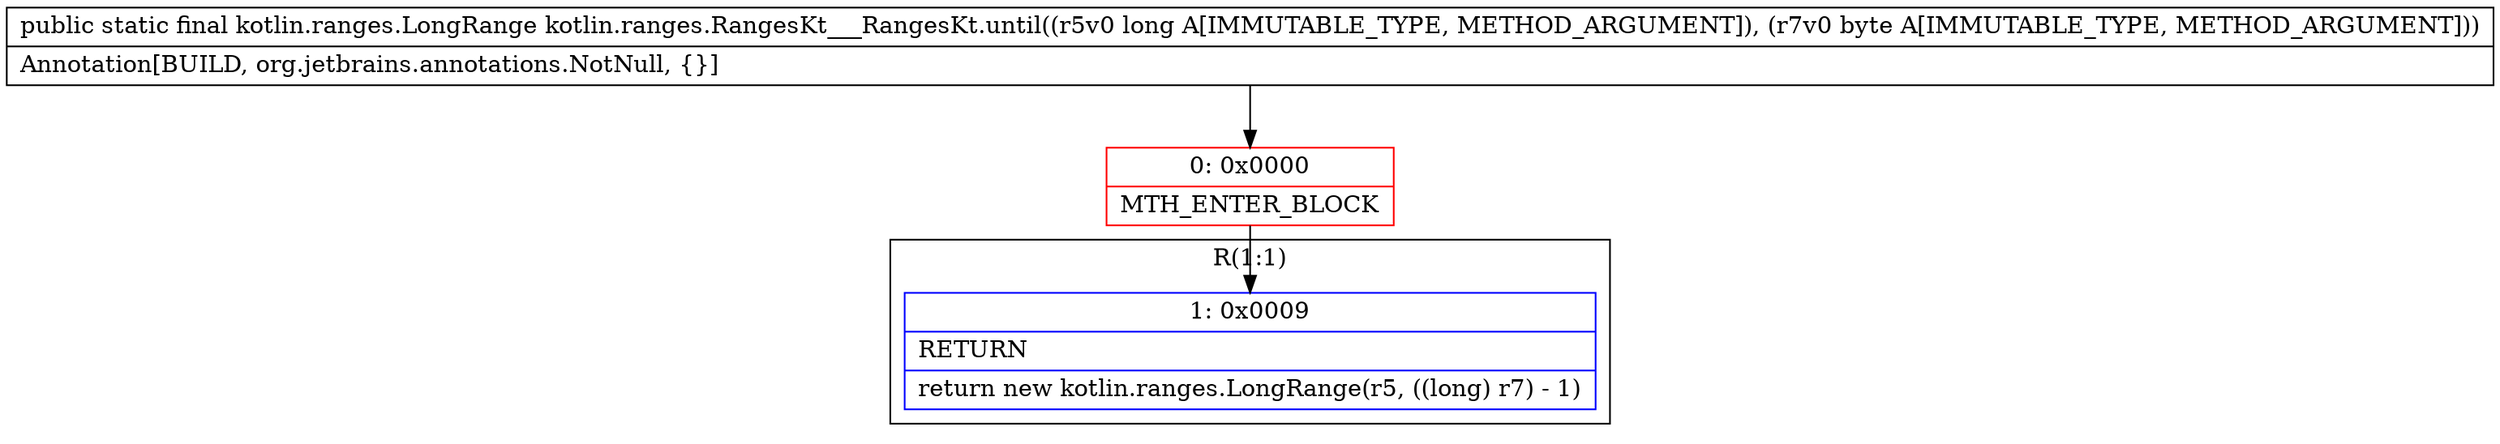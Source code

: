 digraph "CFG forkotlin.ranges.RangesKt___RangesKt.until(JB)Lkotlin\/ranges\/LongRange;" {
subgraph cluster_Region_1156575959 {
label = "R(1:1)";
node [shape=record,color=blue];
Node_1 [shape=record,label="{1\:\ 0x0009|RETURN\l|return new kotlin.ranges.LongRange(r5, ((long) r7) \- 1)\l}"];
}
Node_0 [shape=record,color=red,label="{0\:\ 0x0000|MTH_ENTER_BLOCK\l}"];
MethodNode[shape=record,label="{public static final kotlin.ranges.LongRange kotlin.ranges.RangesKt___RangesKt.until((r5v0 long A[IMMUTABLE_TYPE, METHOD_ARGUMENT]), (r7v0 byte A[IMMUTABLE_TYPE, METHOD_ARGUMENT]))  | Annotation[BUILD, org.jetbrains.annotations.NotNull, \{\}]\l}"];
MethodNode -> Node_0;
Node_0 -> Node_1;
}


